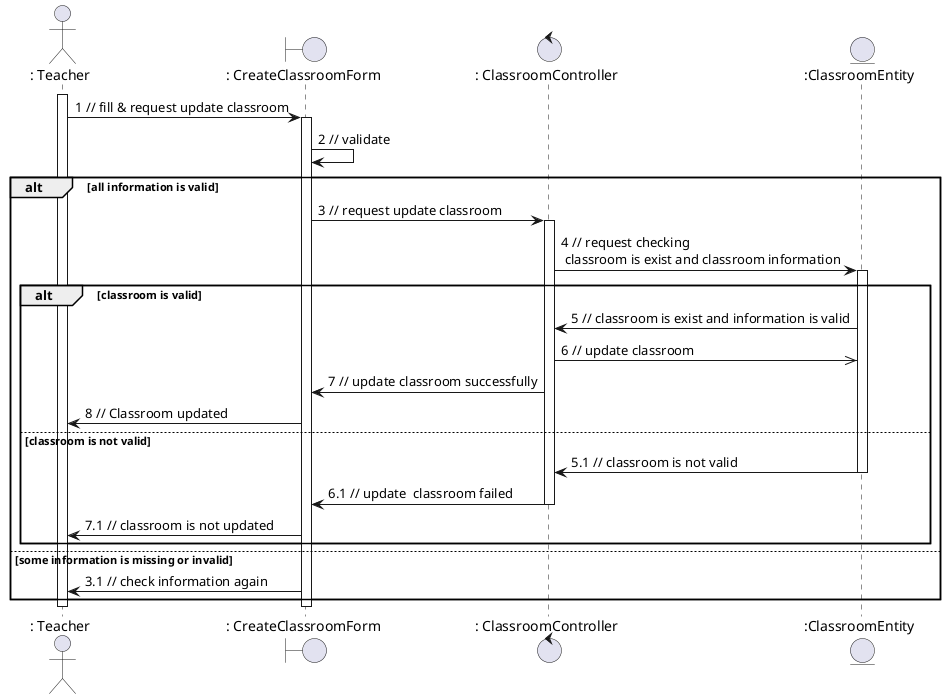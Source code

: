 @startuml updateClass

actor ": Teacher"
boundary ": CreateClassroomForm"
control ": ClassroomController"
entity ":ClassroomEntity"

activate ": Teacher"
": Teacher" -> ": CreateClassroomForm": 1 // fill & request update classroom
activate ": CreateClassroomForm"
": CreateClassroomForm" -> ": CreateClassroomForm": 2 // validate
alt all information is valid
    ": CreateClassroomForm" -> ": ClassroomController": 3 // request update classroom
    activate ": ClassroomController"
    ": ClassroomController" -> ":ClassroomEntity": 4 // request checking \n classroom is exist and classroom information
    activate ":ClassroomEntity"
    alt classroom is valid
        ":ClassroomEntity" -> ": ClassroomController": 5 // classroom is exist and information is valid
        ": ClassroomController" ->> ":ClassroomEntity": 6 // update classroom
        ": ClassroomController" -> ": CreateClassroomForm": 7 // update classroom successfully
        ": CreateClassroomForm" -> ": Teacher": 8 // Classroom updated
    else classroom is not valid
        ":ClassroomEntity" -> ": ClassroomController": 5.1 // classroom is not valid
        deactivate ":ClassroomEntity"
        ": ClassroomController" -> ": CreateClassroomForm": 6.1 // update  classroom failed
        deactivate ": ClassroomController"
        ": CreateClassroomForm" -> ": Teacher": 7.1 // classroom is not updated
    end
else some information is missing or invalid
    ": CreateClassroomForm" -> ": Teacher": 3.1 // check information again
end

deactivate ": CreateClassroomForm"
deactivate ": Teacher"

@enduml